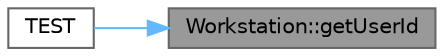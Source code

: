 digraph "Workstation::getUserId"
{
 // LATEX_PDF_SIZE
  bgcolor="transparent";
  edge [fontname=Helvetica,fontsize=10,labelfontname=Helvetica,labelfontsize=10];
  node [fontname=Helvetica,fontsize=10,shape=box,height=0.2,width=0.4];
  rankdir="RL";
  Node1 [id="Node000001",label="Workstation::getUserId",height=0.2,width=0.4,color="gray40", fillcolor="grey60", style="filled", fontcolor="black",tooltip="Возвращает идентификатор пользователя."];
  Node1 -> Node2 [id="edge1_Node000001_Node000002",dir="back",color="steelblue1",style="solid",tooltip=" "];
  Node2 [id="Node000002",label="TEST",height=0.2,width=0.4,color="grey40", fillcolor="white", style="filled",URL="$group__workstation__printer__tests.html#ga8480b4e33bb59c295d84ae8c965fff06",tooltip=" "];
}
